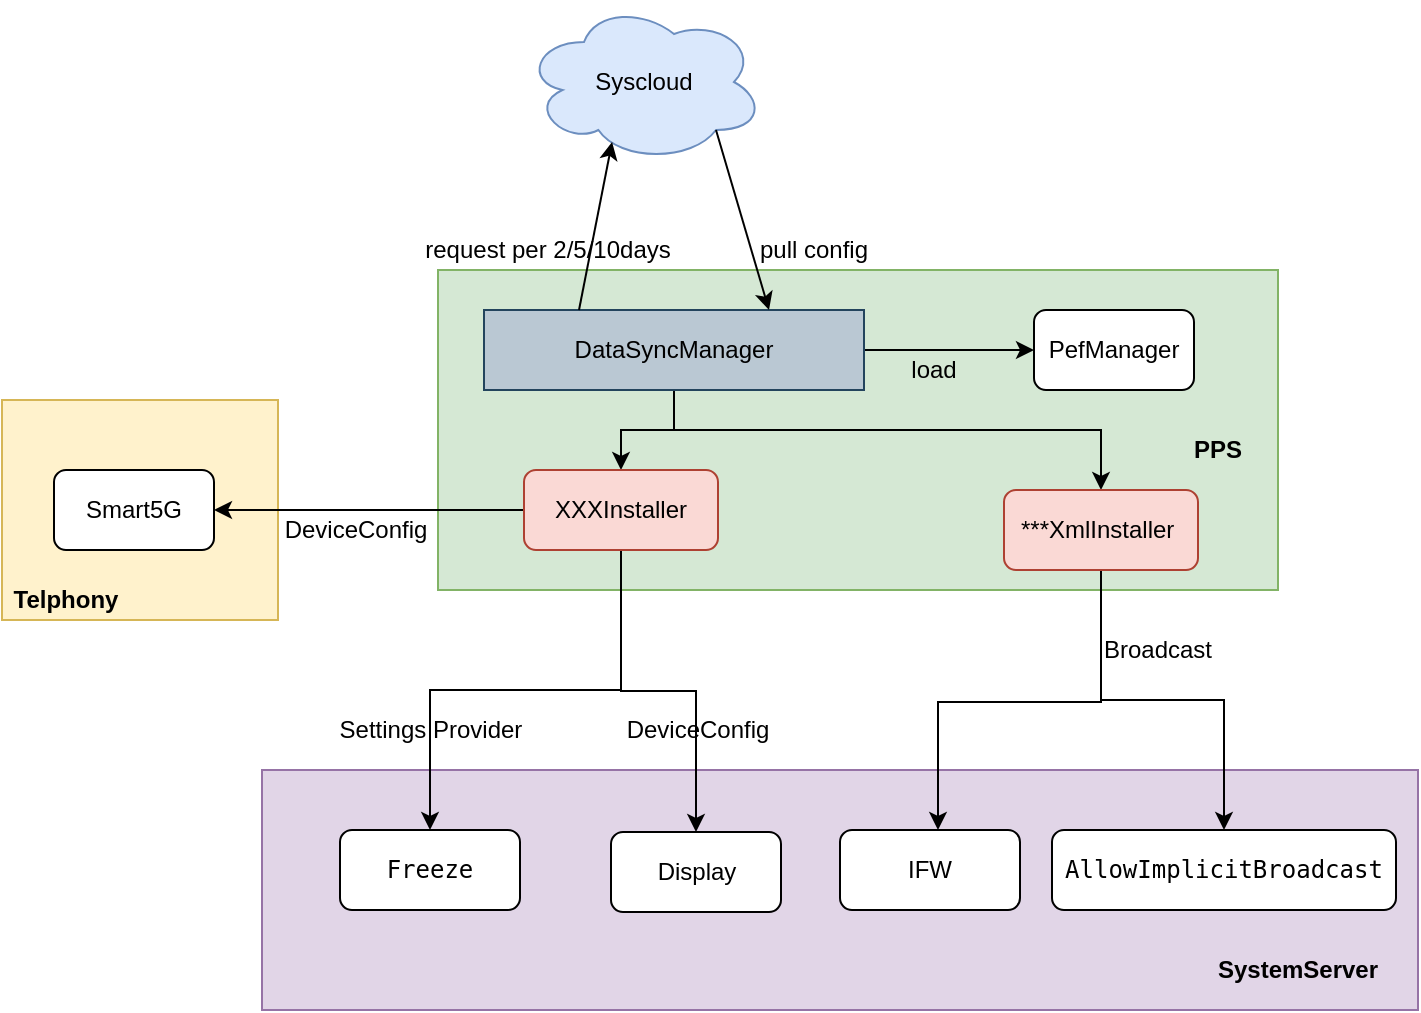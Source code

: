 <mxfile version="14.9.6" type="github"><diagram id="pduj222HUpFUiFPNHT7j" name="Page-1"><mxGraphModel dx="1357" dy="760" grid="1" gridSize="10" guides="1" tooltips="1" connect="1" arrows="1" fold="1" page="1" pageScale="1" pageWidth="827" pageHeight="1169" math="0" shadow="0"><root><mxCell id="0"/><mxCell id="1" parent="0"/><mxCell id="ritpJ56OaPcrQpm1ar9m-35" value="" style="rounded=0;whiteSpace=wrap;html=1;fillColor=#d5e8d4;strokeColor=#82b366;" vertex="1" parent="1"><mxGeometry x="240" y="200" width="420" height="160" as="geometry"/></mxCell><mxCell id="ritpJ56OaPcrQpm1ar9m-33" value="" style="rounded=0;whiteSpace=wrap;html=1;fillColor=#fff2cc;strokeColor=#d6b656;" vertex="1" parent="1"><mxGeometry x="22" y="265" width="138" height="110" as="geometry"/></mxCell><mxCell id="ritpJ56OaPcrQpm1ar9m-20" value="" style="rounded=0;whiteSpace=wrap;html=1;fillColor=#e1d5e7;strokeColor=#9673a6;" vertex="1" parent="1"><mxGeometry x="152" y="450" width="578" height="120" as="geometry"/></mxCell><mxCell id="ritpJ56OaPcrQpm1ar9m-1" value="Syscloud" style="ellipse;shape=cloud;whiteSpace=wrap;html=1;fillColor=#dae8fc;strokeColor=#6c8ebf;" vertex="1" parent="1"><mxGeometry x="283" y="66" width="120" height="80" as="geometry"/></mxCell><mxCell id="ritpJ56OaPcrQpm1ar9m-27" style="edgeStyle=orthogonalEdgeStyle;rounded=0;orthogonalLoop=1;jettySize=auto;html=1;exitX=1;exitY=0.5;exitDx=0;exitDy=0;" edge="1" parent="1" source="ritpJ56OaPcrQpm1ar9m-2" target="ritpJ56OaPcrQpm1ar9m-21"><mxGeometry relative="1" as="geometry"/></mxCell><mxCell id="ritpJ56OaPcrQpm1ar9m-53" style="edgeStyle=orthogonalEdgeStyle;rounded=0;orthogonalLoop=1;jettySize=auto;html=1;exitX=0.5;exitY=1;exitDx=0;exitDy=0;entryX=0.5;entryY=0;entryDx=0;entryDy=0;" edge="1" parent="1" source="ritpJ56OaPcrQpm1ar9m-2" target="ritpJ56OaPcrQpm1ar9m-41"><mxGeometry relative="1" as="geometry"/></mxCell><mxCell id="ritpJ56OaPcrQpm1ar9m-54" style="edgeStyle=orthogonalEdgeStyle;rounded=0;orthogonalLoop=1;jettySize=auto;html=1;exitX=0.5;exitY=1;exitDx=0;exitDy=0;entryX=0.5;entryY=0;entryDx=0;entryDy=0;" edge="1" parent="1" source="ritpJ56OaPcrQpm1ar9m-2" target="ritpJ56OaPcrQpm1ar9m-40"><mxGeometry relative="1" as="geometry"><Array as="points"><mxPoint x="358" y="280"/><mxPoint x="572" y="280"/></Array></mxGeometry></mxCell><mxCell id="ritpJ56OaPcrQpm1ar9m-2" value="DataSyncManager" style="rounded=0;whiteSpace=wrap;html=1;fillColor=#bac8d3;strokeColor=#23445d;" vertex="1" parent="1"><mxGeometry x="263" y="220" width="190" height="40" as="geometry"/></mxCell><mxCell id="ritpJ56OaPcrQpm1ar9m-3" value="" style="endArrow=classic;html=1;entryX=0.367;entryY=0.875;entryDx=0;entryDy=0;entryPerimeter=0;exitX=0.25;exitY=0;exitDx=0;exitDy=0;" edge="1" parent="1" source="ritpJ56OaPcrQpm1ar9m-2" target="ritpJ56OaPcrQpm1ar9m-1"><mxGeometry width="50" height="50" relative="1" as="geometry"><mxPoint x="423" y="360" as="sourcePoint"/><mxPoint x="473" y="310" as="targetPoint"/><Array as="points"/></mxGeometry></mxCell><mxCell id="ritpJ56OaPcrQpm1ar9m-6" value="request per 2/5/10days" style="text;html=1;strokeColor=none;fillColor=none;align=center;verticalAlign=middle;whiteSpace=wrap;rounded=0;" vertex="1" parent="1"><mxGeometry x="220" y="180" width="150" height="20" as="geometry"/></mxCell><mxCell id="ritpJ56OaPcrQpm1ar9m-7" value="" style="endArrow=classic;html=1;exitX=0.8;exitY=0.8;exitDx=0;exitDy=0;exitPerimeter=0;entryX=0.75;entryY=0;entryDx=0;entryDy=0;" edge="1" parent="1" source="ritpJ56OaPcrQpm1ar9m-1" target="ritpJ56OaPcrQpm1ar9m-2"><mxGeometry width="50" height="50" relative="1" as="geometry"><mxPoint x="423" y="350" as="sourcePoint"/><mxPoint x="473" y="300" as="targetPoint"/><Array as="points"/></mxGeometry></mxCell><mxCell id="ritpJ56OaPcrQpm1ar9m-8" value="pull config" style="text;html=1;strokeColor=none;fillColor=none;align=center;verticalAlign=middle;whiteSpace=wrap;rounded=0;" vertex="1" parent="1"><mxGeometry x="390" y="180" width="76" height="20" as="geometry"/></mxCell><mxCell id="ritpJ56OaPcrQpm1ar9m-9" value="Display" style="rounded=1;whiteSpace=wrap;html=1;" vertex="1" parent="1"><mxGeometry x="326.5" y="481" width="85" height="40" as="geometry"/></mxCell><mxCell id="ritpJ56OaPcrQpm1ar9m-10" value="&lt;font face=&quot;dejavu sans mono&quot;&gt;&lt;span style=&quot;background-color: rgb(255 , 255 , 255)&quot;&gt;Freeze&lt;/span&gt;&lt;/font&gt;" style="rounded=1;whiteSpace=wrap;html=1;" vertex="1" parent="1"><mxGeometry x="191" y="480" width="90" height="40" as="geometry"/></mxCell><mxCell id="ritpJ56OaPcrQpm1ar9m-12" value="IFW" style="rounded=1;whiteSpace=wrap;html=1;" vertex="1" parent="1"><mxGeometry x="441" y="480" width="90" height="40" as="geometry"/></mxCell><mxCell id="ritpJ56OaPcrQpm1ar9m-14" value="DeviceConfig" style="text;html=1;strokeColor=none;fillColor=none;align=center;verticalAlign=middle;whiteSpace=wrap;rounded=0;" vertex="1" parent="1"><mxGeometry x="350" y="420" width="40" height="20" as="geometry"/></mxCell><mxCell id="ritpJ56OaPcrQpm1ar9m-16" value="Settings Provider" style="text;html=1;strokeColor=none;fillColor=none;align=center;verticalAlign=middle;whiteSpace=wrap;rounded=0;" vertex="1" parent="1"><mxGeometry x="187.5" y="420" width="97" height="20" as="geometry"/></mxCell><mxCell id="ritpJ56OaPcrQpm1ar9m-19" value="Broadcast" style="text;html=1;strokeColor=none;fillColor=none;align=center;verticalAlign=middle;whiteSpace=wrap;rounded=0;" vertex="1" parent="1"><mxGeometry x="580" y="380" width="40" height="20" as="geometry"/></mxCell><mxCell id="ritpJ56OaPcrQpm1ar9m-21" value="PefManager" style="rounded=1;whiteSpace=wrap;html=1;" vertex="1" parent="1"><mxGeometry x="538" y="220" width="80" height="40" as="geometry"/></mxCell><mxCell id="ritpJ56OaPcrQpm1ar9m-22" value="Smart5G" style="rounded=1;whiteSpace=wrap;html=1;" vertex="1" parent="1"><mxGeometry x="48" y="300" width="80" height="40" as="geometry"/></mxCell><mxCell id="ritpJ56OaPcrQpm1ar9m-28" value="load" style="text;html=1;strokeColor=none;fillColor=none;align=center;verticalAlign=middle;whiteSpace=wrap;rounded=0;" vertex="1" parent="1"><mxGeometry x="453" y="240" width="70" height="20" as="geometry"/></mxCell><mxCell id="ritpJ56OaPcrQpm1ar9m-30" value="DeviceConfig" style="text;html=1;strokeColor=none;fillColor=none;align=center;verticalAlign=middle;whiteSpace=wrap;rounded=0;" vertex="1" parent="1"><mxGeometry x="164" y="320" width="70" height="20" as="geometry"/></mxCell><mxCell id="ritpJ56OaPcrQpm1ar9m-34" value="&lt;b&gt;Telphony&lt;/b&gt;" style="text;html=1;strokeColor=none;fillColor=none;align=center;verticalAlign=middle;whiteSpace=wrap;rounded=0;" vertex="1" parent="1"><mxGeometry x="34" y="355" width="40" height="20" as="geometry"/></mxCell><mxCell id="ritpJ56OaPcrQpm1ar9m-36" value="&lt;b&gt;SystemServer&lt;/b&gt;" style="text;html=1;strokeColor=none;fillColor=none;align=center;verticalAlign=middle;whiteSpace=wrap;rounded=0;" vertex="1" parent="1"><mxGeometry x="650" y="540" width="40" height="20" as="geometry"/></mxCell><mxCell id="ritpJ56OaPcrQpm1ar9m-37" value="&lt;b&gt;PPS&lt;/b&gt;" style="text;html=1;strokeColor=none;fillColor=none;align=center;verticalAlign=middle;whiteSpace=wrap;rounded=0;" vertex="1" parent="1"><mxGeometry x="610" y="280" width="40" height="20" as="geometry"/></mxCell><mxCell id="ritpJ56OaPcrQpm1ar9m-42" style="edgeStyle=orthogonalEdgeStyle;rounded=0;orthogonalLoop=1;jettySize=auto;html=1;exitX=0.5;exitY=1;exitDx=0;exitDy=0;" edge="1" parent="1" source="ritpJ56OaPcrQpm1ar9m-40"><mxGeometry relative="1" as="geometry"><mxPoint x="571.5" y="306" as="sourcePoint"/><mxPoint x="490" y="480" as="targetPoint"/><Array as="points"><mxPoint x="572" y="416"/><mxPoint x="490" y="416"/><mxPoint x="490" y="476"/></Array></mxGeometry></mxCell><mxCell id="ritpJ56OaPcrQpm1ar9m-47" style="edgeStyle=orthogonalEdgeStyle;rounded=0;orthogonalLoop=1;jettySize=auto;html=1;entryX=0.5;entryY=0;entryDx=0;entryDy=0;" edge="1" parent="1" source="ritpJ56OaPcrQpm1ar9m-40" target="ritpJ56OaPcrQpm1ar9m-43"><mxGeometry relative="1" as="geometry"/></mxCell><mxCell id="ritpJ56OaPcrQpm1ar9m-40" value="***XmlInstaller&amp;nbsp;" style="rounded=1;whiteSpace=wrap;html=1;fillColor=#fad9d5;strokeColor=#ae4132;" vertex="1" parent="1"><mxGeometry x="523" y="310" width="97" height="40" as="geometry"/></mxCell><mxCell id="ritpJ56OaPcrQpm1ar9m-49" style="edgeStyle=orthogonalEdgeStyle;rounded=0;orthogonalLoop=1;jettySize=auto;html=1;exitX=0.5;exitY=1;exitDx=0;exitDy=0;entryX=0.5;entryY=0;entryDx=0;entryDy=0;" edge="1" parent="1" source="ritpJ56OaPcrQpm1ar9m-41" target="ritpJ56OaPcrQpm1ar9m-10"><mxGeometry relative="1" as="geometry"/></mxCell><mxCell id="ritpJ56OaPcrQpm1ar9m-50" style="edgeStyle=orthogonalEdgeStyle;rounded=0;orthogonalLoop=1;jettySize=auto;html=1;exitX=0.5;exitY=1;exitDx=0;exitDy=0;entryX=0.5;entryY=0;entryDx=0;entryDy=0;" edge="1" parent="1" source="ritpJ56OaPcrQpm1ar9m-41" target="ritpJ56OaPcrQpm1ar9m-9"><mxGeometry relative="1" as="geometry"/></mxCell><mxCell id="ritpJ56OaPcrQpm1ar9m-51" style="edgeStyle=orthogonalEdgeStyle;rounded=0;orthogonalLoop=1;jettySize=auto;html=1;exitX=0;exitY=0.5;exitDx=0;exitDy=0;entryX=1;entryY=0.5;entryDx=0;entryDy=0;" edge="1" parent="1" source="ritpJ56OaPcrQpm1ar9m-41" target="ritpJ56OaPcrQpm1ar9m-22"><mxGeometry relative="1" as="geometry"/></mxCell><mxCell id="ritpJ56OaPcrQpm1ar9m-41" value="XXXInstaller" style="rounded=1;whiteSpace=wrap;html=1;fillColor=#fad9d5;strokeColor=#ae4132;" vertex="1" parent="1"><mxGeometry x="283" y="300" width="97" height="40" as="geometry"/></mxCell><mxCell id="ritpJ56OaPcrQpm1ar9m-43" value="&lt;pre style=&quot;background-color: rgb(255 , 255 , 255) ; font-family: &amp;#34;dejavu sans mono&amp;#34; ; font-size: 9pt&quot;&gt;AllowImplicitBroadcast&lt;/pre&gt;" style="rounded=1;whiteSpace=wrap;html=1;" vertex="1" parent="1"><mxGeometry x="547" y="480" width="172" height="40" as="geometry"/></mxCell></root></mxGraphModel></diagram></mxfile>
